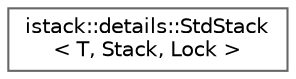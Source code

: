 digraph "类继承关系图"
{
 // LATEX_PDF_SIZE
  bgcolor="transparent";
  edge [fontname=Helvetica,fontsize=10,labelfontname=Helvetica,labelfontsize=10];
  node [fontname=Helvetica,fontsize=10,shape=box,height=0.2,width=0.4];
  rankdir="LR";
  Node0 [id="Node000000",label="istack::details::StdStack\l\< T, Stack, Lock \>",height=0.2,width=0.4,color="grey40", fillcolor="white", style="filled",URL="$classistack_1_1details_1_1_std_stack.html",tooltip=" "];
}

